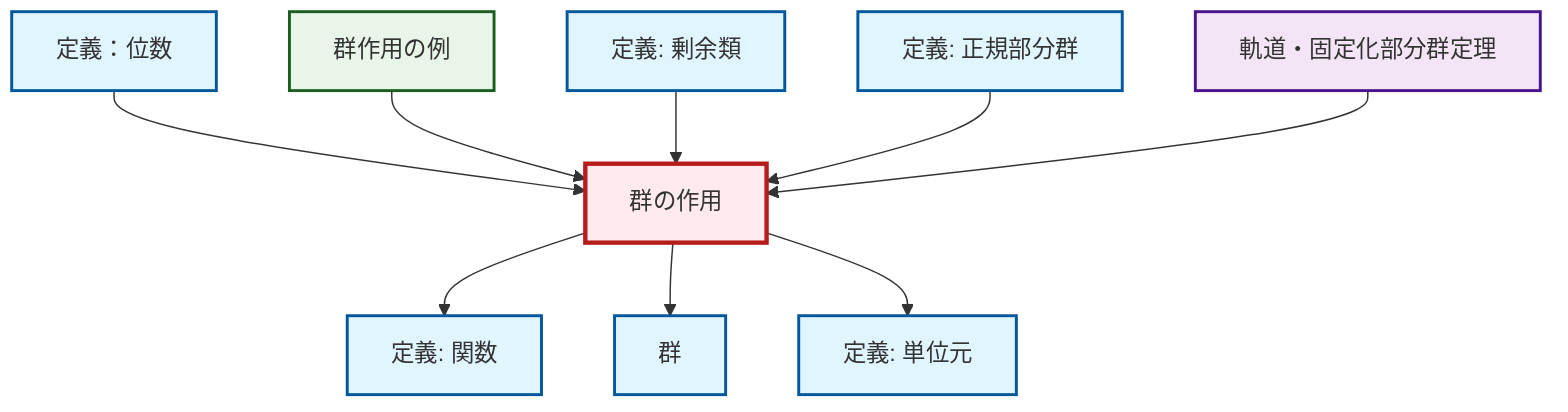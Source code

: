 graph TD
    classDef definition fill:#e1f5fe,stroke:#01579b,stroke-width:2px
    classDef theorem fill:#f3e5f5,stroke:#4a148c,stroke-width:2px
    classDef axiom fill:#fff3e0,stroke:#e65100,stroke-width:2px
    classDef example fill:#e8f5e9,stroke:#1b5e20,stroke-width:2px
    classDef current fill:#ffebee,stroke:#b71c1c,stroke-width:3px
    ex-group-action-examples["群作用の例"]:::example
    def-normal-subgroup["定義: 正規部分群"]:::definition
    thm-orbit-stabilizer["軌道・固定化部分群定理"]:::theorem
    def-function["定義: 関数"]:::definition
    def-order["定義：位数"]:::definition
    def-identity-element["定義: 単位元"]:::definition
    def-coset["定義: 剰余類"]:::definition
    def-group-action["群の作用"]:::definition
    def-group["群"]:::definition
    def-group-action --> def-function
    def-order --> def-group-action
    def-group-action --> def-group
    ex-group-action-examples --> def-group-action
    def-coset --> def-group-action
    def-group-action --> def-identity-element
    def-normal-subgroup --> def-group-action
    thm-orbit-stabilizer --> def-group-action
    class def-group-action current